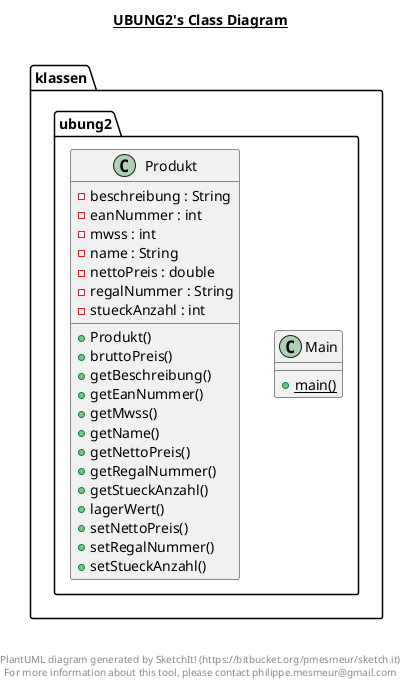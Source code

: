 @startuml

title __UBUNG2's Class Diagram__\n

  namespace klassen.ubung2 {
    class klassen.ubung2.Main {
        {static} + main()
    }
  }
  

  namespace klassen.ubung2 {
    class klassen.ubung2.Produkt {
        - beschreibung : String
        - eanNummer : int
        - mwss : int
        - name : String
        - nettoPreis : double
        - regalNummer : String
        - stueckAnzahl : int
        + Produkt()
        + bruttoPreis()
        + getBeschreibung()
        + getEanNummer()
        + getMwss()
        + getName()
        + getNettoPreis()
        + getRegalNummer()
        + getStueckAnzahl()
        + lagerWert()
        + setNettoPreis()
        + setRegalNummer()
        + setStueckAnzahl()
    }
  }
  



right footer


PlantUML diagram generated by SketchIt! (https://bitbucket.org/pmesmeur/sketch.it)
For more information about this tool, please contact philippe.mesmeur@gmail.com
endfooter

@enduml
